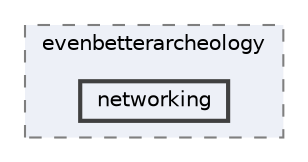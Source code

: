 digraph "networking"
{
 // LATEX_PDF_SIZE
  bgcolor="transparent";
  edge [fontname=Helvetica,fontsize=10,labelfontname=Helvetica,labelfontsize=10];
  node [fontname=Helvetica,fontsize=10,shape=box,height=0.2,width=0.4];
  compound=true
  subgraph clusterdir_4459306ccf045a10653468607035c2c5 {
    graph [ bgcolor="#edf0f7", pencolor="grey50", label="evenbetterarcheology", fontname=Helvetica,fontsize=10 style="filled,dashed", URL="dir_4459306ccf045a10653468607035c2c5.html",tooltip=""]
  dir_91135077b18e22c4cdc588003091b8c7 [label="networking", fillcolor="#edf0f7", color="grey25", style="filled,bold", URL="dir_91135077b18e22c4cdc588003091b8c7.html",tooltip=""];
  }
}
